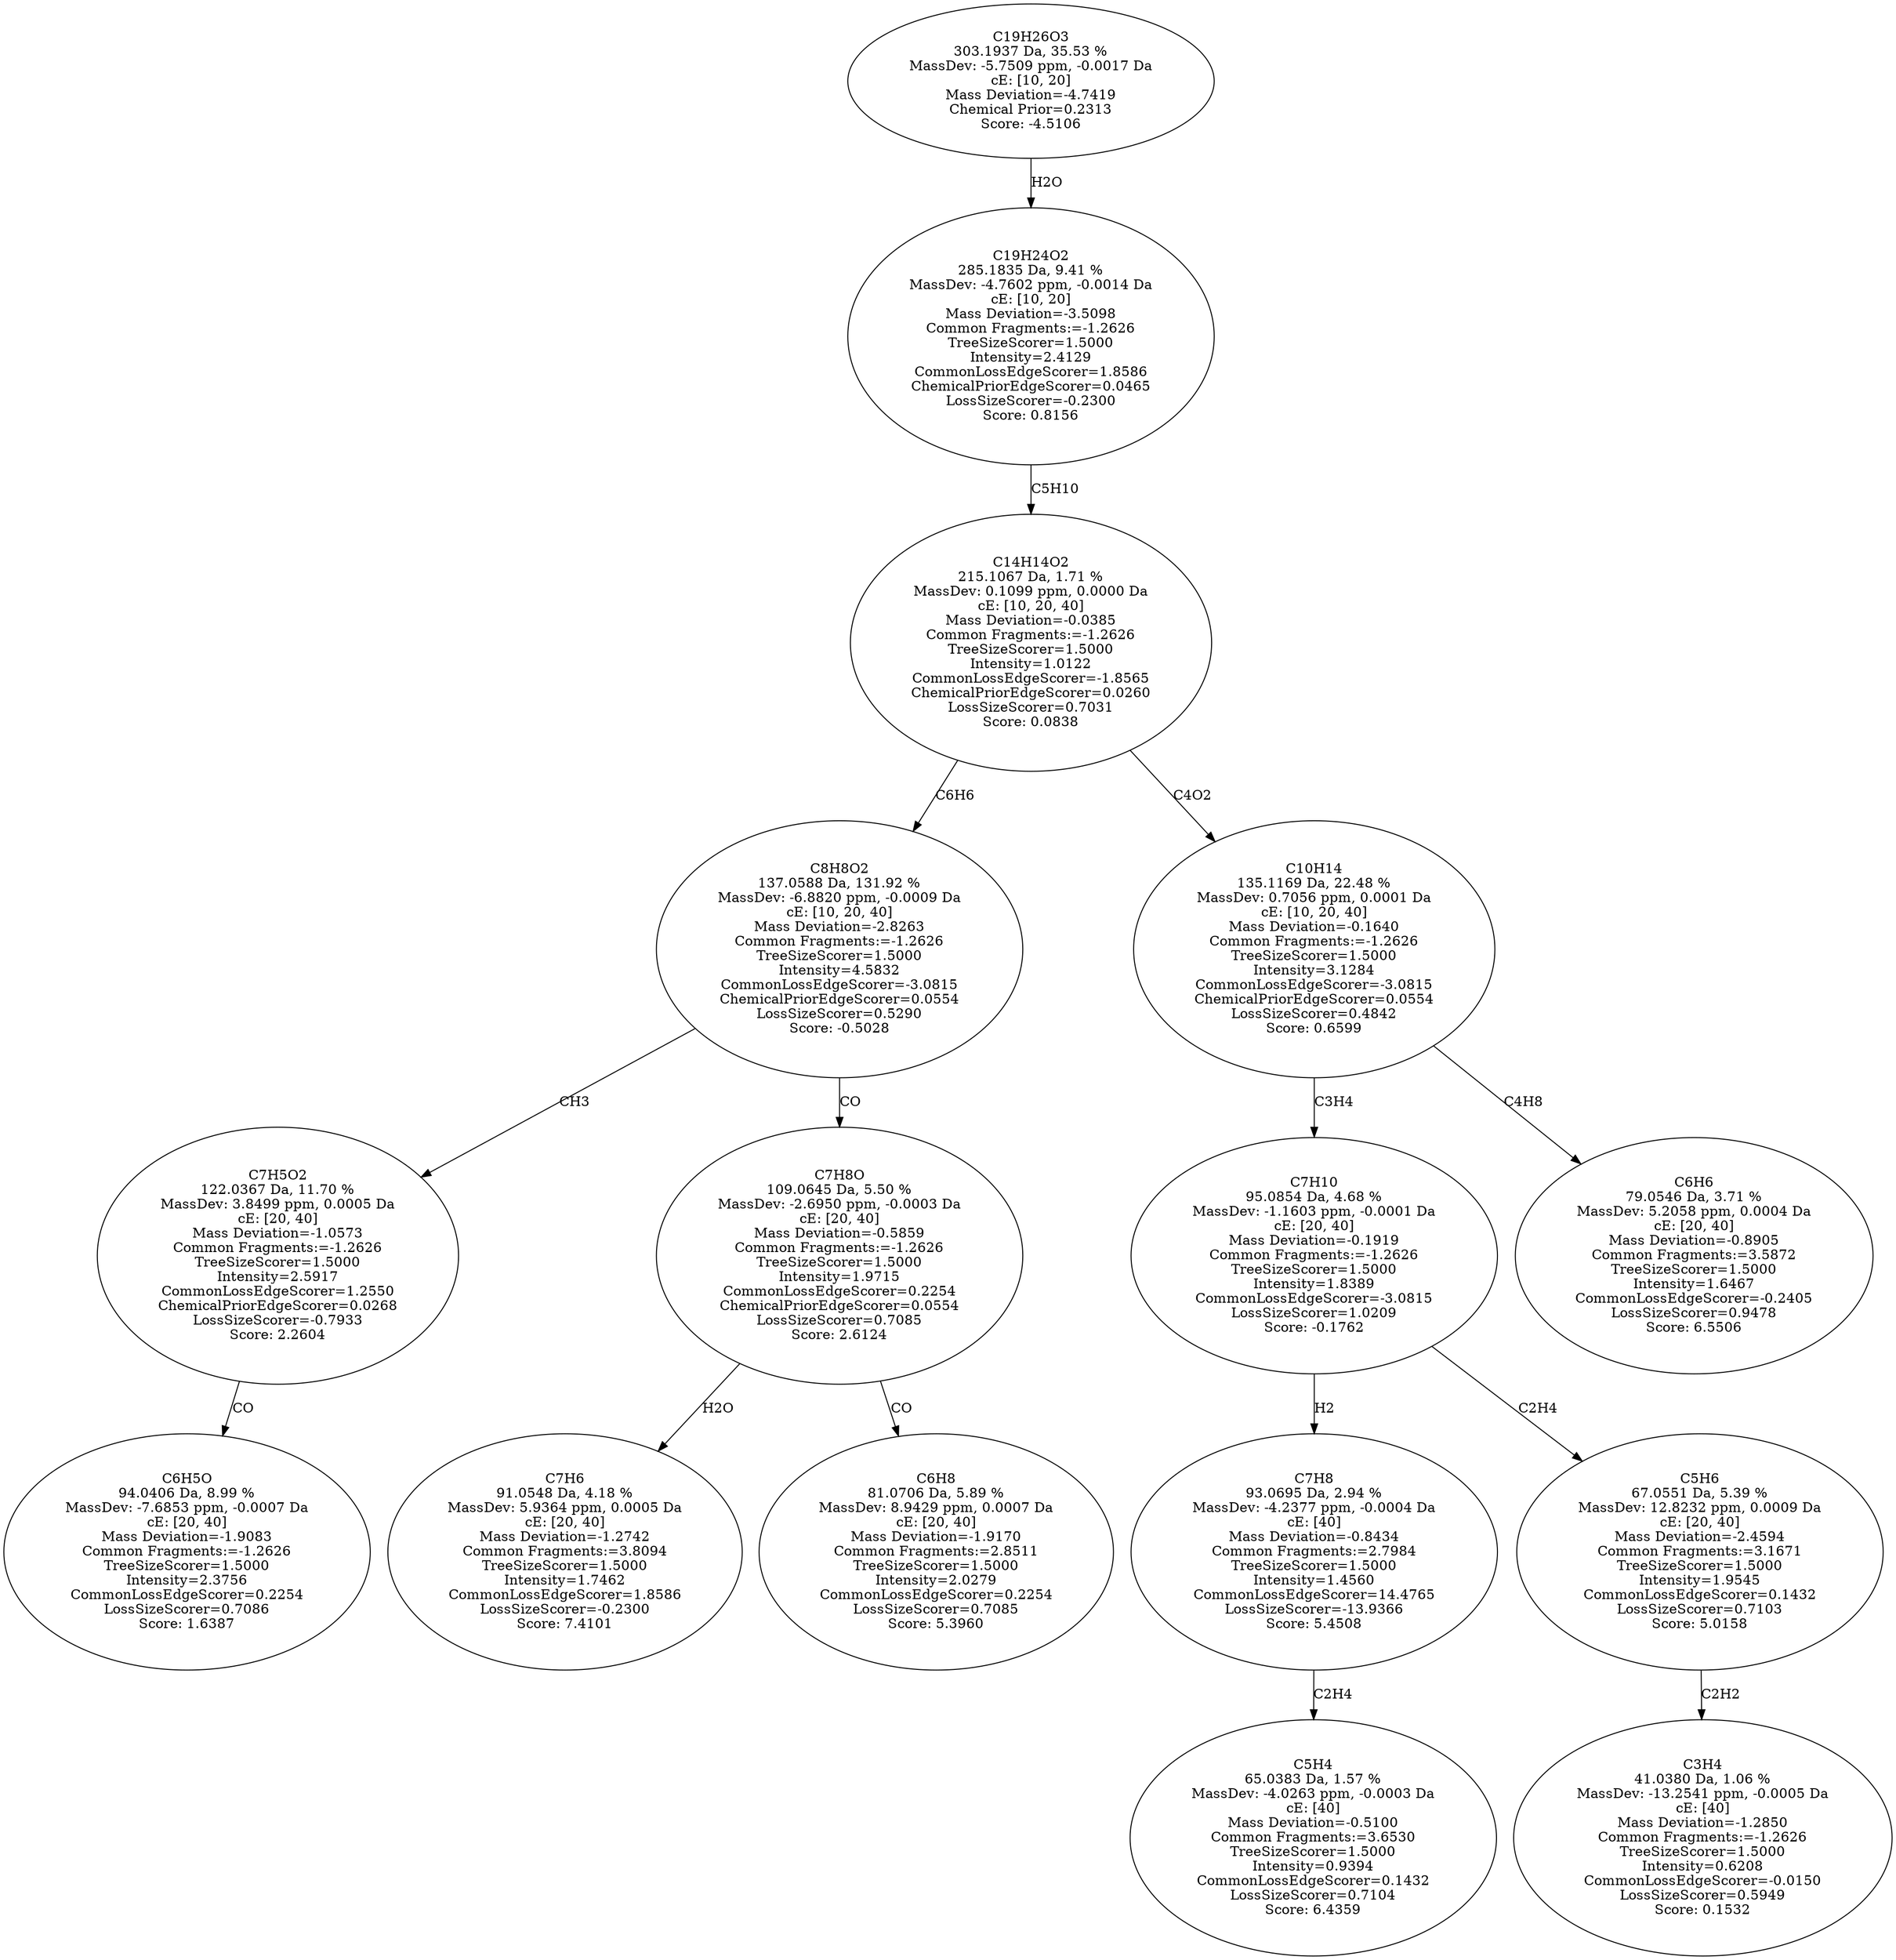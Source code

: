 strict digraph {
v1 [label="C6H5O\n94.0406 Da, 8.99 %\nMassDev: -7.6853 ppm, -0.0007 Da\ncE: [20, 40]\nMass Deviation=-1.9083\nCommon Fragments:=-1.2626\nTreeSizeScorer=1.5000\nIntensity=2.3756\nCommonLossEdgeScorer=0.2254\nLossSizeScorer=0.7086\nScore: 1.6387"];
v2 [label="C7H5O2\n122.0367 Da, 11.70 %\nMassDev: 3.8499 ppm, 0.0005 Da\ncE: [20, 40]\nMass Deviation=-1.0573\nCommon Fragments:=-1.2626\nTreeSizeScorer=1.5000\nIntensity=2.5917\nCommonLossEdgeScorer=1.2550\nChemicalPriorEdgeScorer=0.0268\nLossSizeScorer=-0.7933\nScore: 2.2604"];
v3 [label="C7H6\n91.0548 Da, 4.18 %\nMassDev: 5.9364 ppm, 0.0005 Da\ncE: [20, 40]\nMass Deviation=-1.2742\nCommon Fragments:=3.8094\nTreeSizeScorer=1.5000\nIntensity=1.7462\nCommonLossEdgeScorer=1.8586\nLossSizeScorer=-0.2300\nScore: 7.4101"];
v4 [label="C6H8\n81.0706 Da, 5.89 %\nMassDev: 8.9429 ppm, 0.0007 Da\ncE: [20, 40]\nMass Deviation=-1.9170\nCommon Fragments:=2.8511\nTreeSizeScorer=1.5000\nIntensity=2.0279\nCommonLossEdgeScorer=0.2254\nLossSizeScorer=0.7085\nScore: 5.3960"];
v5 [label="C7H8O\n109.0645 Da, 5.50 %\nMassDev: -2.6950 ppm, -0.0003 Da\ncE: [20, 40]\nMass Deviation=-0.5859\nCommon Fragments:=-1.2626\nTreeSizeScorer=1.5000\nIntensity=1.9715\nCommonLossEdgeScorer=0.2254\nChemicalPriorEdgeScorer=0.0554\nLossSizeScorer=0.7085\nScore: 2.6124"];
v6 [label="C8H8O2\n137.0588 Da, 131.92 %\nMassDev: -6.8820 ppm, -0.0009 Da\ncE: [10, 20, 40]\nMass Deviation=-2.8263\nCommon Fragments:=-1.2626\nTreeSizeScorer=1.5000\nIntensity=4.5832\nCommonLossEdgeScorer=-3.0815\nChemicalPriorEdgeScorer=0.0554\nLossSizeScorer=0.5290\nScore: -0.5028"];
v7 [label="C5H4\n65.0383 Da, 1.57 %\nMassDev: -4.0263 ppm, -0.0003 Da\ncE: [40]\nMass Deviation=-0.5100\nCommon Fragments:=3.6530\nTreeSizeScorer=1.5000\nIntensity=0.9394\nCommonLossEdgeScorer=0.1432\nLossSizeScorer=0.7104\nScore: 6.4359"];
v8 [label="C7H8\n93.0695 Da, 2.94 %\nMassDev: -4.2377 ppm, -0.0004 Da\ncE: [40]\nMass Deviation=-0.8434\nCommon Fragments:=2.7984\nTreeSizeScorer=1.5000\nIntensity=1.4560\nCommonLossEdgeScorer=14.4765\nLossSizeScorer=-13.9366\nScore: 5.4508"];
v9 [label="C3H4\n41.0380 Da, 1.06 %\nMassDev: -13.2541 ppm, -0.0005 Da\ncE: [40]\nMass Deviation=-1.2850\nCommon Fragments:=-1.2626\nTreeSizeScorer=1.5000\nIntensity=0.6208\nCommonLossEdgeScorer=-0.0150\nLossSizeScorer=0.5949\nScore: 0.1532"];
v10 [label="C5H6\n67.0551 Da, 5.39 %\nMassDev: 12.8232 ppm, 0.0009 Da\ncE: [20, 40]\nMass Deviation=-2.4594\nCommon Fragments:=3.1671\nTreeSizeScorer=1.5000\nIntensity=1.9545\nCommonLossEdgeScorer=0.1432\nLossSizeScorer=0.7103\nScore: 5.0158"];
v11 [label="C7H10\n95.0854 Da, 4.68 %\nMassDev: -1.1603 ppm, -0.0001 Da\ncE: [20, 40]\nMass Deviation=-0.1919\nCommon Fragments:=-1.2626\nTreeSizeScorer=1.5000\nIntensity=1.8389\nCommonLossEdgeScorer=-3.0815\nLossSizeScorer=1.0209\nScore: -0.1762"];
v12 [label="C6H6\n79.0546 Da, 3.71 %\nMassDev: 5.2058 ppm, 0.0004 Da\ncE: [20, 40]\nMass Deviation=-0.8905\nCommon Fragments:=3.5872\nTreeSizeScorer=1.5000\nIntensity=1.6467\nCommonLossEdgeScorer=-0.2405\nLossSizeScorer=0.9478\nScore: 6.5506"];
v13 [label="C10H14\n135.1169 Da, 22.48 %\nMassDev: 0.7056 ppm, 0.0001 Da\ncE: [10, 20, 40]\nMass Deviation=-0.1640\nCommon Fragments:=-1.2626\nTreeSizeScorer=1.5000\nIntensity=3.1284\nCommonLossEdgeScorer=-3.0815\nChemicalPriorEdgeScorer=0.0554\nLossSizeScorer=0.4842\nScore: 0.6599"];
v14 [label="C14H14O2\n215.1067 Da, 1.71 %\nMassDev: 0.1099 ppm, 0.0000 Da\ncE: [10, 20, 40]\nMass Deviation=-0.0385\nCommon Fragments:=-1.2626\nTreeSizeScorer=1.5000\nIntensity=1.0122\nCommonLossEdgeScorer=-1.8565\nChemicalPriorEdgeScorer=0.0260\nLossSizeScorer=0.7031\nScore: 0.0838"];
v15 [label="C19H24O2\n285.1835 Da, 9.41 %\nMassDev: -4.7602 ppm, -0.0014 Da\ncE: [10, 20]\nMass Deviation=-3.5098\nCommon Fragments:=-1.2626\nTreeSizeScorer=1.5000\nIntensity=2.4129\nCommonLossEdgeScorer=1.8586\nChemicalPriorEdgeScorer=0.0465\nLossSizeScorer=-0.2300\nScore: 0.8156"];
v16 [label="C19H26O3\n303.1937 Da, 35.53 %\nMassDev: -5.7509 ppm, -0.0017 Da\ncE: [10, 20]\nMass Deviation=-4.7419\nChemical Prior=0.2313\nScore: -4.5106"];
v2 -> v1 [label="CO"];
v6 -> v2 [label="CH3"];
v5 -> v3 [label="H2O"];
v5 -> v4 [label="CO"];
v6 -> v5 [label="CO"];
v14 -> v6 [label="C6H6"];
v8 -> v7 [label="C2H4"];
v11 -> v8 [label="H2"];
v10 -> v9 [label="C2H2"];
v11 -> v10 [label="C2H4"];
v13 -> v11 [label="C3H4"];
v13 -> v12 [label="C4H8"];
v14 -> v13 [label="C4O2"];
v15 -> v14 [label="C5H10"];
v16 -> v15 [label="H2O"];
}
